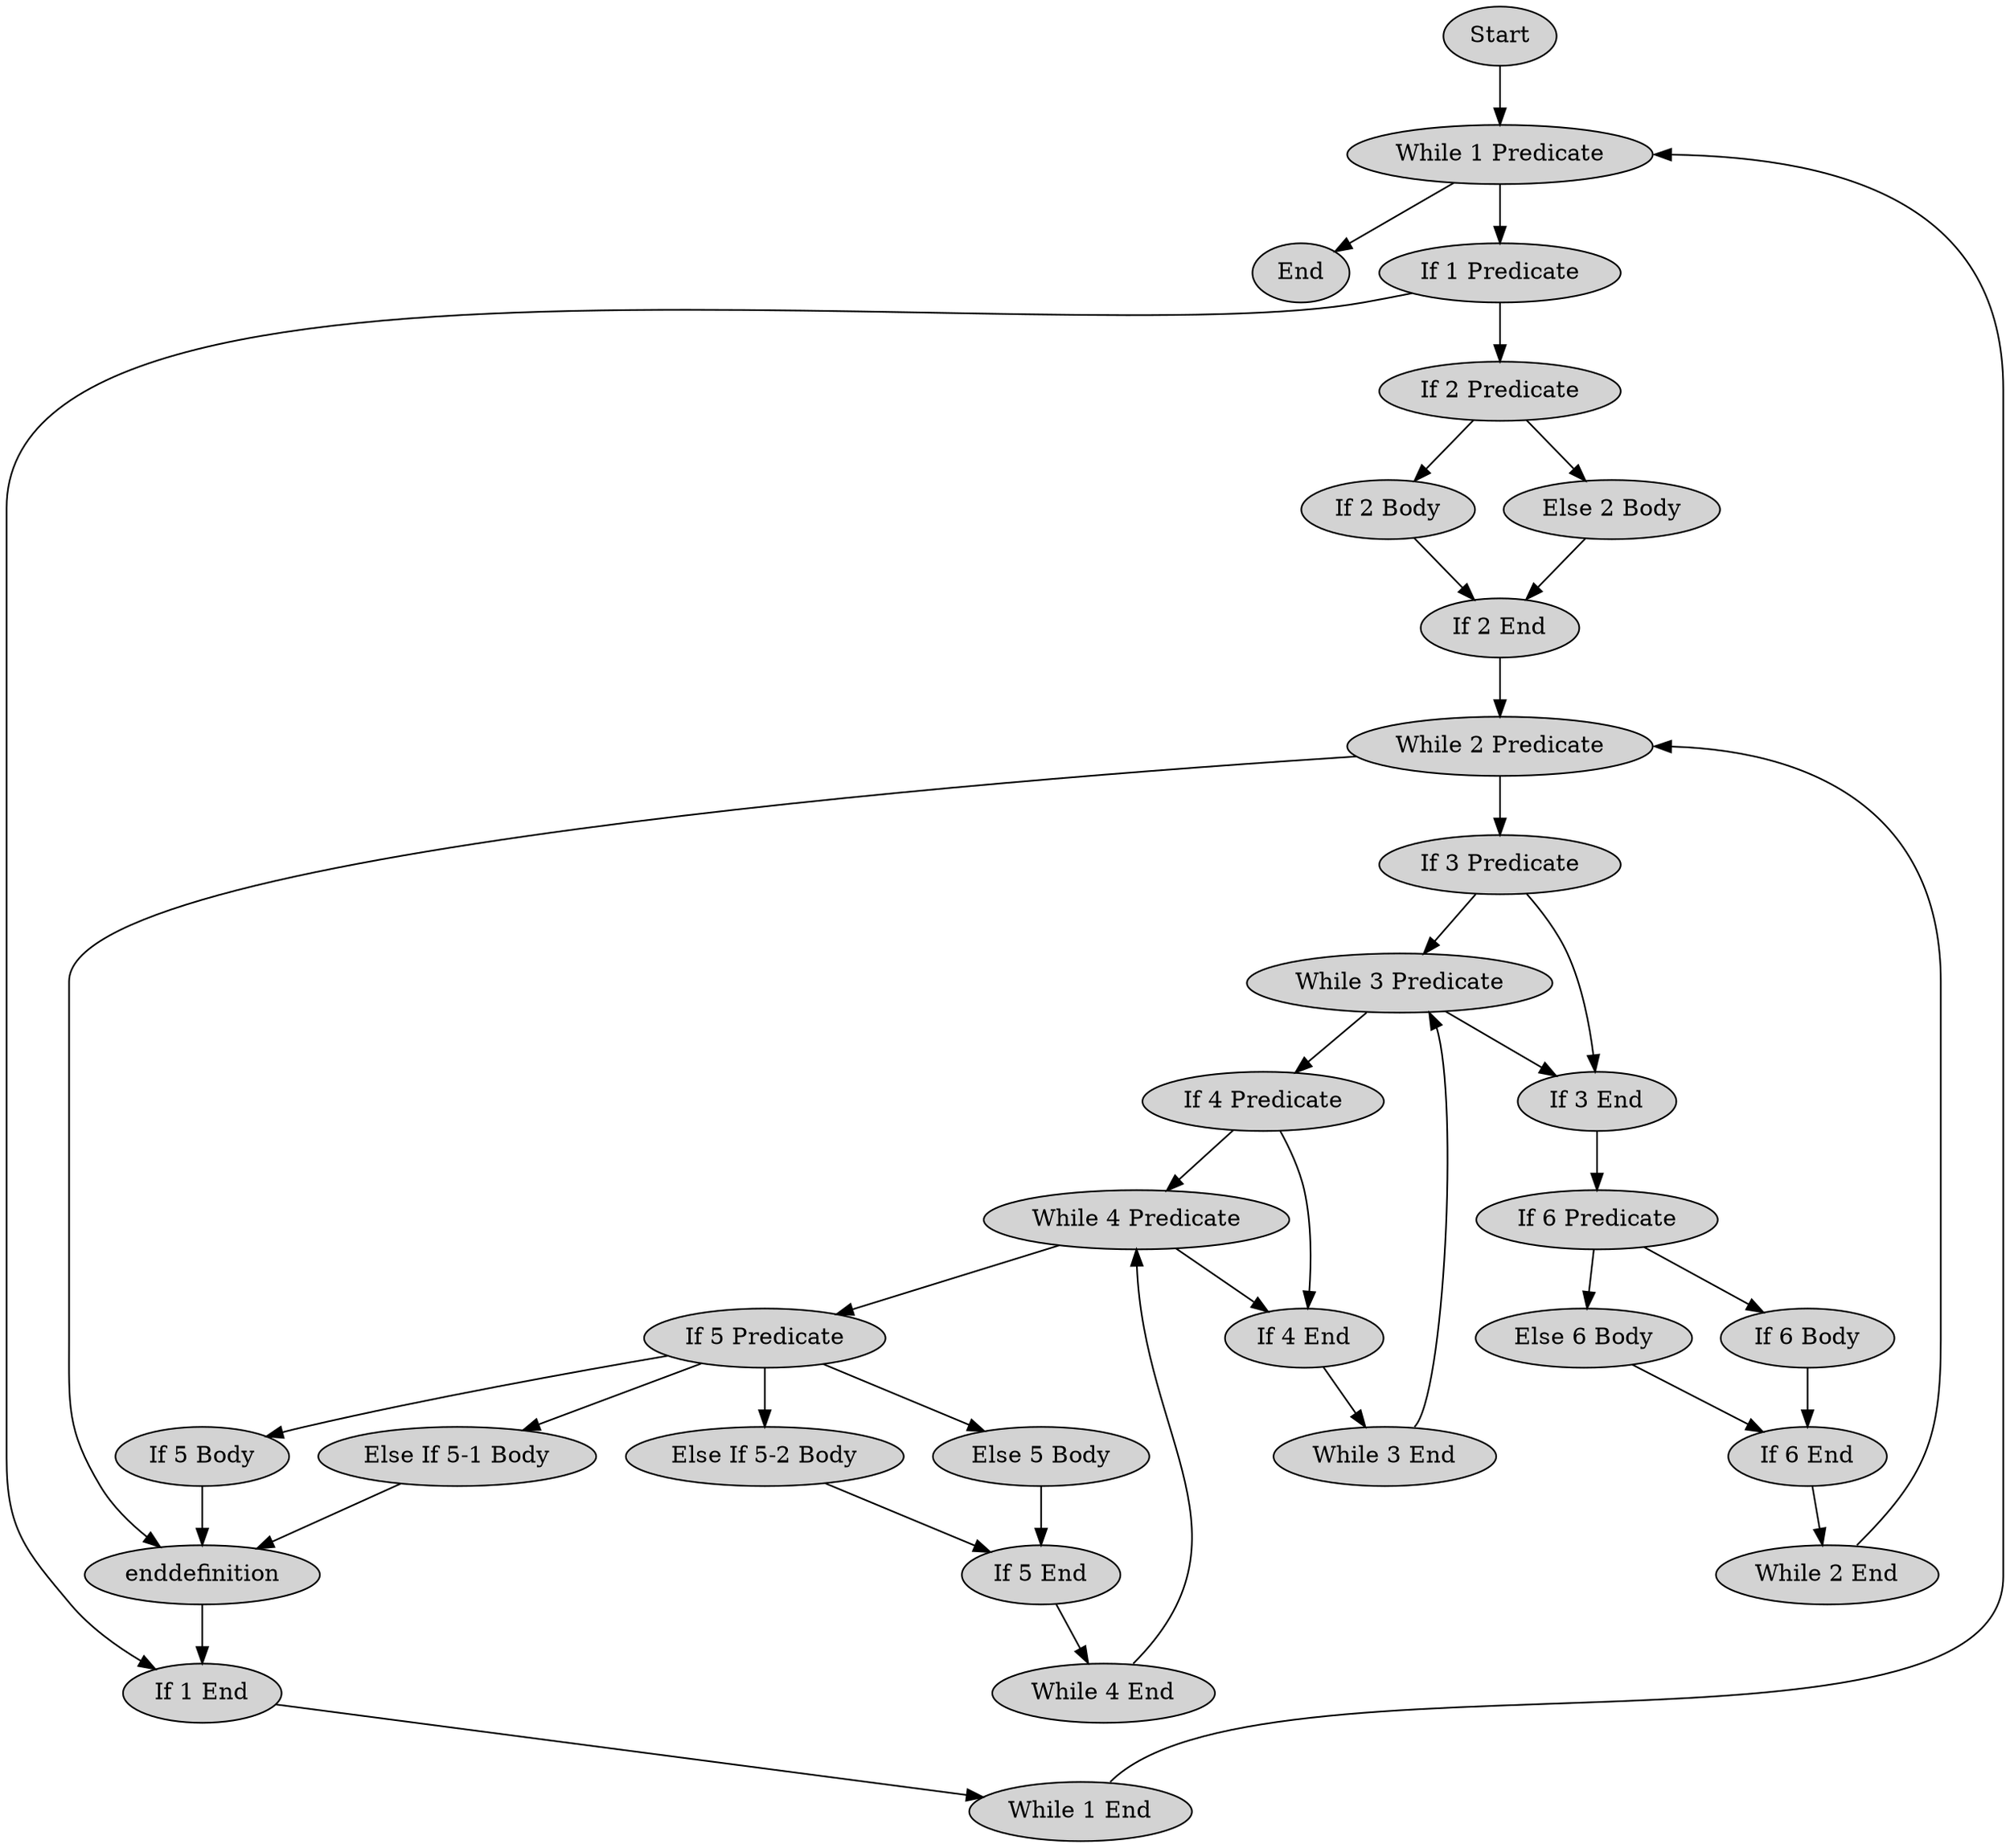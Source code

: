 // This is a control flow graph of the Takai-Jones script taking
// `last' commands (basically gotos) into account.
strict digraph CpGTakaiJones {
        node [style=filled,fillcolor=lightgray]
        start [label="Start"]

        w1p [label="While 1 Predicate"]
        w1e [label="While 1 End"]

        w2p [label="While 2 Predicate"]
        w2e [label="While 2 End"]
        enddefinition [label="enddefinition"]

        w3p [label="While 3 Predicate"]
        w3e [label="While 3 End"]

        w4p [label="While 4 Predicate"]
        w4e [label="While 4 End"]

        i1p [label="If 1 Predicate"]
        i1e [label="If 1 End"]

        i2p [label="If 2 Predicate"]
        i2b [label="If 2 Body"]
        e2b [label="Else 2 Body"]
        i2e [label="If 2 End"]

        i3p [label="If 3 Predicate"]
        i3e [label="If 3 End"]

        i4p [label="If 4 Predicate"]
        i4e [label="If 4 End"]

        i5p [label="If 5 Predicate"]
        i5b [label="If 5 Body"]
        ei5_1b [label="Else If 5-1 Body"]
        ei5_2b [label="Else If 5-2 Body"]
        e5b [label="Else 5 Body"]
        i5e [label="If 5 End"]

        i6p [label="If 6 Predicate"]
        i6b [label="If 6 Body"]
        e6b [label="Else 6 Body"]
        i6e [label="If 6 End"]

        end [label="End"]

        start -> w1p
        w1p -> end
        w1p -> i1p
        i1p -> i2p
        i1p -> i1e
        i2p -> i2b
        i2p -> e2b
        i2b -> i2e
        e2b -> i2e
        i2e -> w2p
        w2p -> i3p
        w2p -> enddefinition
        i3p -> w3p
        i3p -> i3e
        w3p -> i4p
        w3p -> i3e
        i4p -> w4p
        i4p -> i4e
        w4p -> i5p
        w4p -> i4e
        i5p -> i5b
        i5b -> enddefinition
        i5p -> ei5_1b
        ei5_1b -> enddefinition
        i5p -> ei5_2b
        i5p -> e5b
        ei5_2b -> i5e
        e5b -> i5e
        i5e -> w4e
        w4e:ne -> w4p:s
        i4e -> w3e
        w3e:ne -> w3p:se
        i3e -> i6p
        i6p -> i6b
        i6p -> e6b
        i6b -> i6e
        e6b -> i6e
        i6e -> w2e
        w2e:ne -> w2p:e
        enddefinition -> i1e
        i1e -> w1e
        w1e:ne -> w1p:e
}

